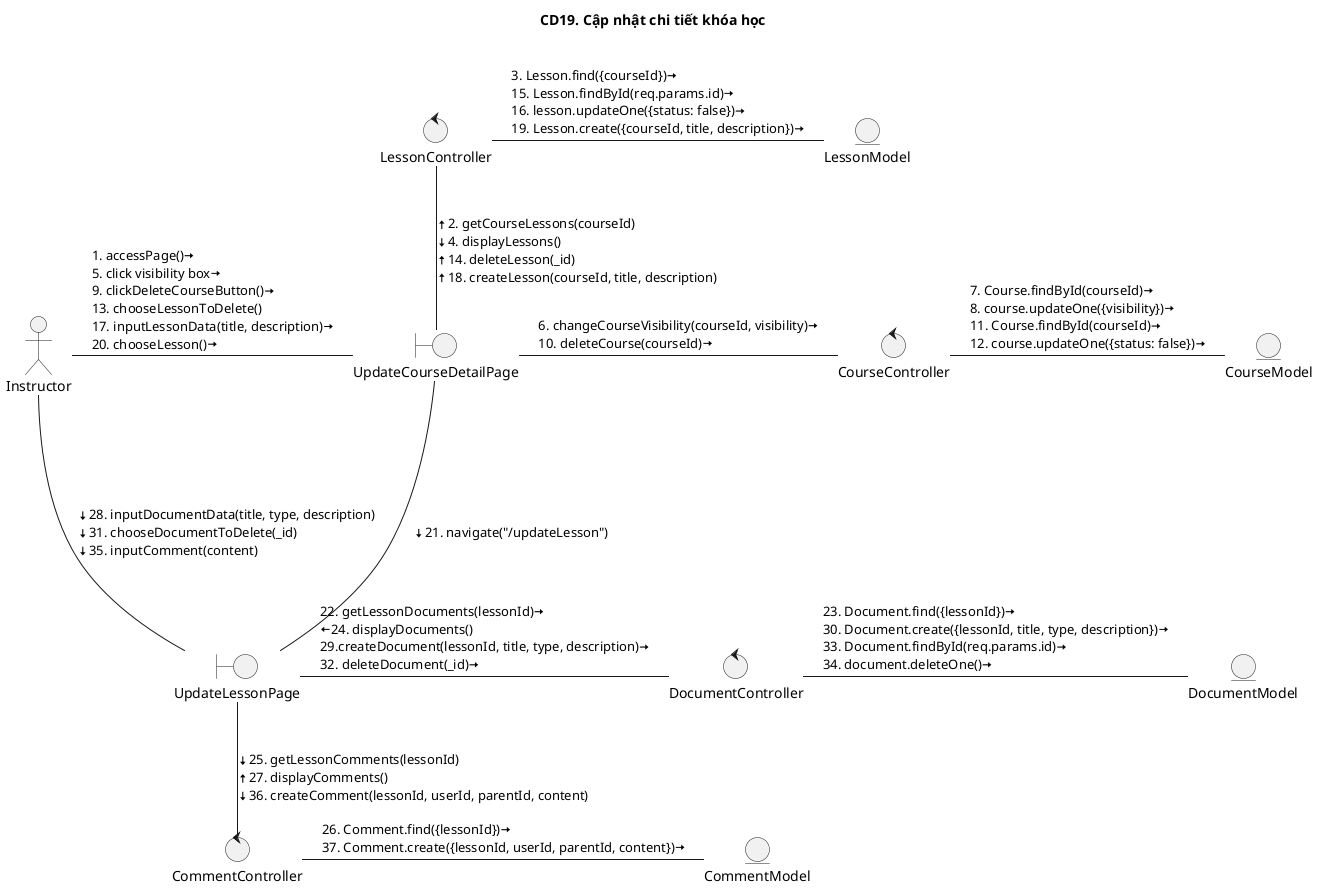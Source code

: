 @startuml CD

title CD19. Cập nhật chi tiết khóa học

actor "Instructor" as Actor
boundary "UpdateCourseDetailPage"
boundary "UpdateLessonPage"
control "LessonController"
entity "LessonModel"
control "DocumentController"
entity "DocumentModel"
control "CommentController"
entity "CommentModel"
control "CourseController"
entity "CourseModel"

Actor - UpdateCourseDetailPage: \l1. accessPage()<&arrow-right>\n5. click visibility box<&arrow-right>\n9. clickDeleteCourseButton()<&arrow-right>\n13. chooseLessonToDelete()\n17. inputLessonData(title, description)<&arrow-right>\n20. chooseLesson()<&arrow-right>
UpdateCourseDetailPage -up- LessonController: \l<&arrow-top>2. getCourseLessons(courseId)\n<&arrow-bottom>4. displayLessons()\n<&arrow-top>14. deleteLesson(_id)\n<&arrow-top>18. createLesson(courseId, title, description)
LessonController - LessonModel: \l3. Lesson.find({courseId})<&arrow-right>\n15. Lesson.findById(req.params.id)<&arrow-right>\n16. lesson.updateOne({status: false})<&arrow-right>\n19. Lesson.create({courseId, title, description})<&arrow-right>
UpdateCourseDetailPage - CourseController: \l6. changeCourseVisibility(courseId, visibility)<&arrow-right>\n10. deleteCourse(courseId)<&arrow-right>
CourseController - CourseModel: \l7. Course.findById(courseId)<&arrow-right>\n8. course.updateOne({visibility})<&arrow-right>\n11. Course.findById(courseId)<&arrow-right>\n12. course.updateOne({status: false})<&arrow-right>
UpdateCourseDetailPage ---- UpdateLessonPage: \l<&arrow-bottom>21. navigate("/updateLesson")
UpdateLessonPage - DocumentController: \l22. getLessonDocuments(lessonId)<&arrow-right>\n<&arrow-left>24. displayDocuments()\n29.createDocument(lessonId, title, type, description)<&arrow-right>\n32. deleteDocument(_id)<&arrow-right>
DocumentController - DocumentModel: \l23. Document.find({lessonId})<&arrow-right>\n30. Document.create({lessonId, title, type, description})<&arrow-right>\n33. Document.findById(req.params.id)<&arrow-right>\n34. document.deleteOne()<&arrow-right>
UpdateLessonPage -- CommentController: \l<&arrow-bottom>25. getLessonComments(lessonId)\n<&arrow-top>27. displayComments()\n<&arrow-bottom>36. createComment(lessonId, userId, parentId, content)
CommentController - CommentModel: \l26. Comment.find({lessonId})<&arrow-right>\n37. Comment.create({lessonId, userId, parentId, content})<&arrow-right>
Actor - UpdateLessonPage: \l<&arrow-bottom>28. inputDocumentData(title, type, description)\n<&arrow-bottom>31. chooseDocumentToDelete(_id)\n<&arrow-bottom>35. inputComment(content)
@enduml
